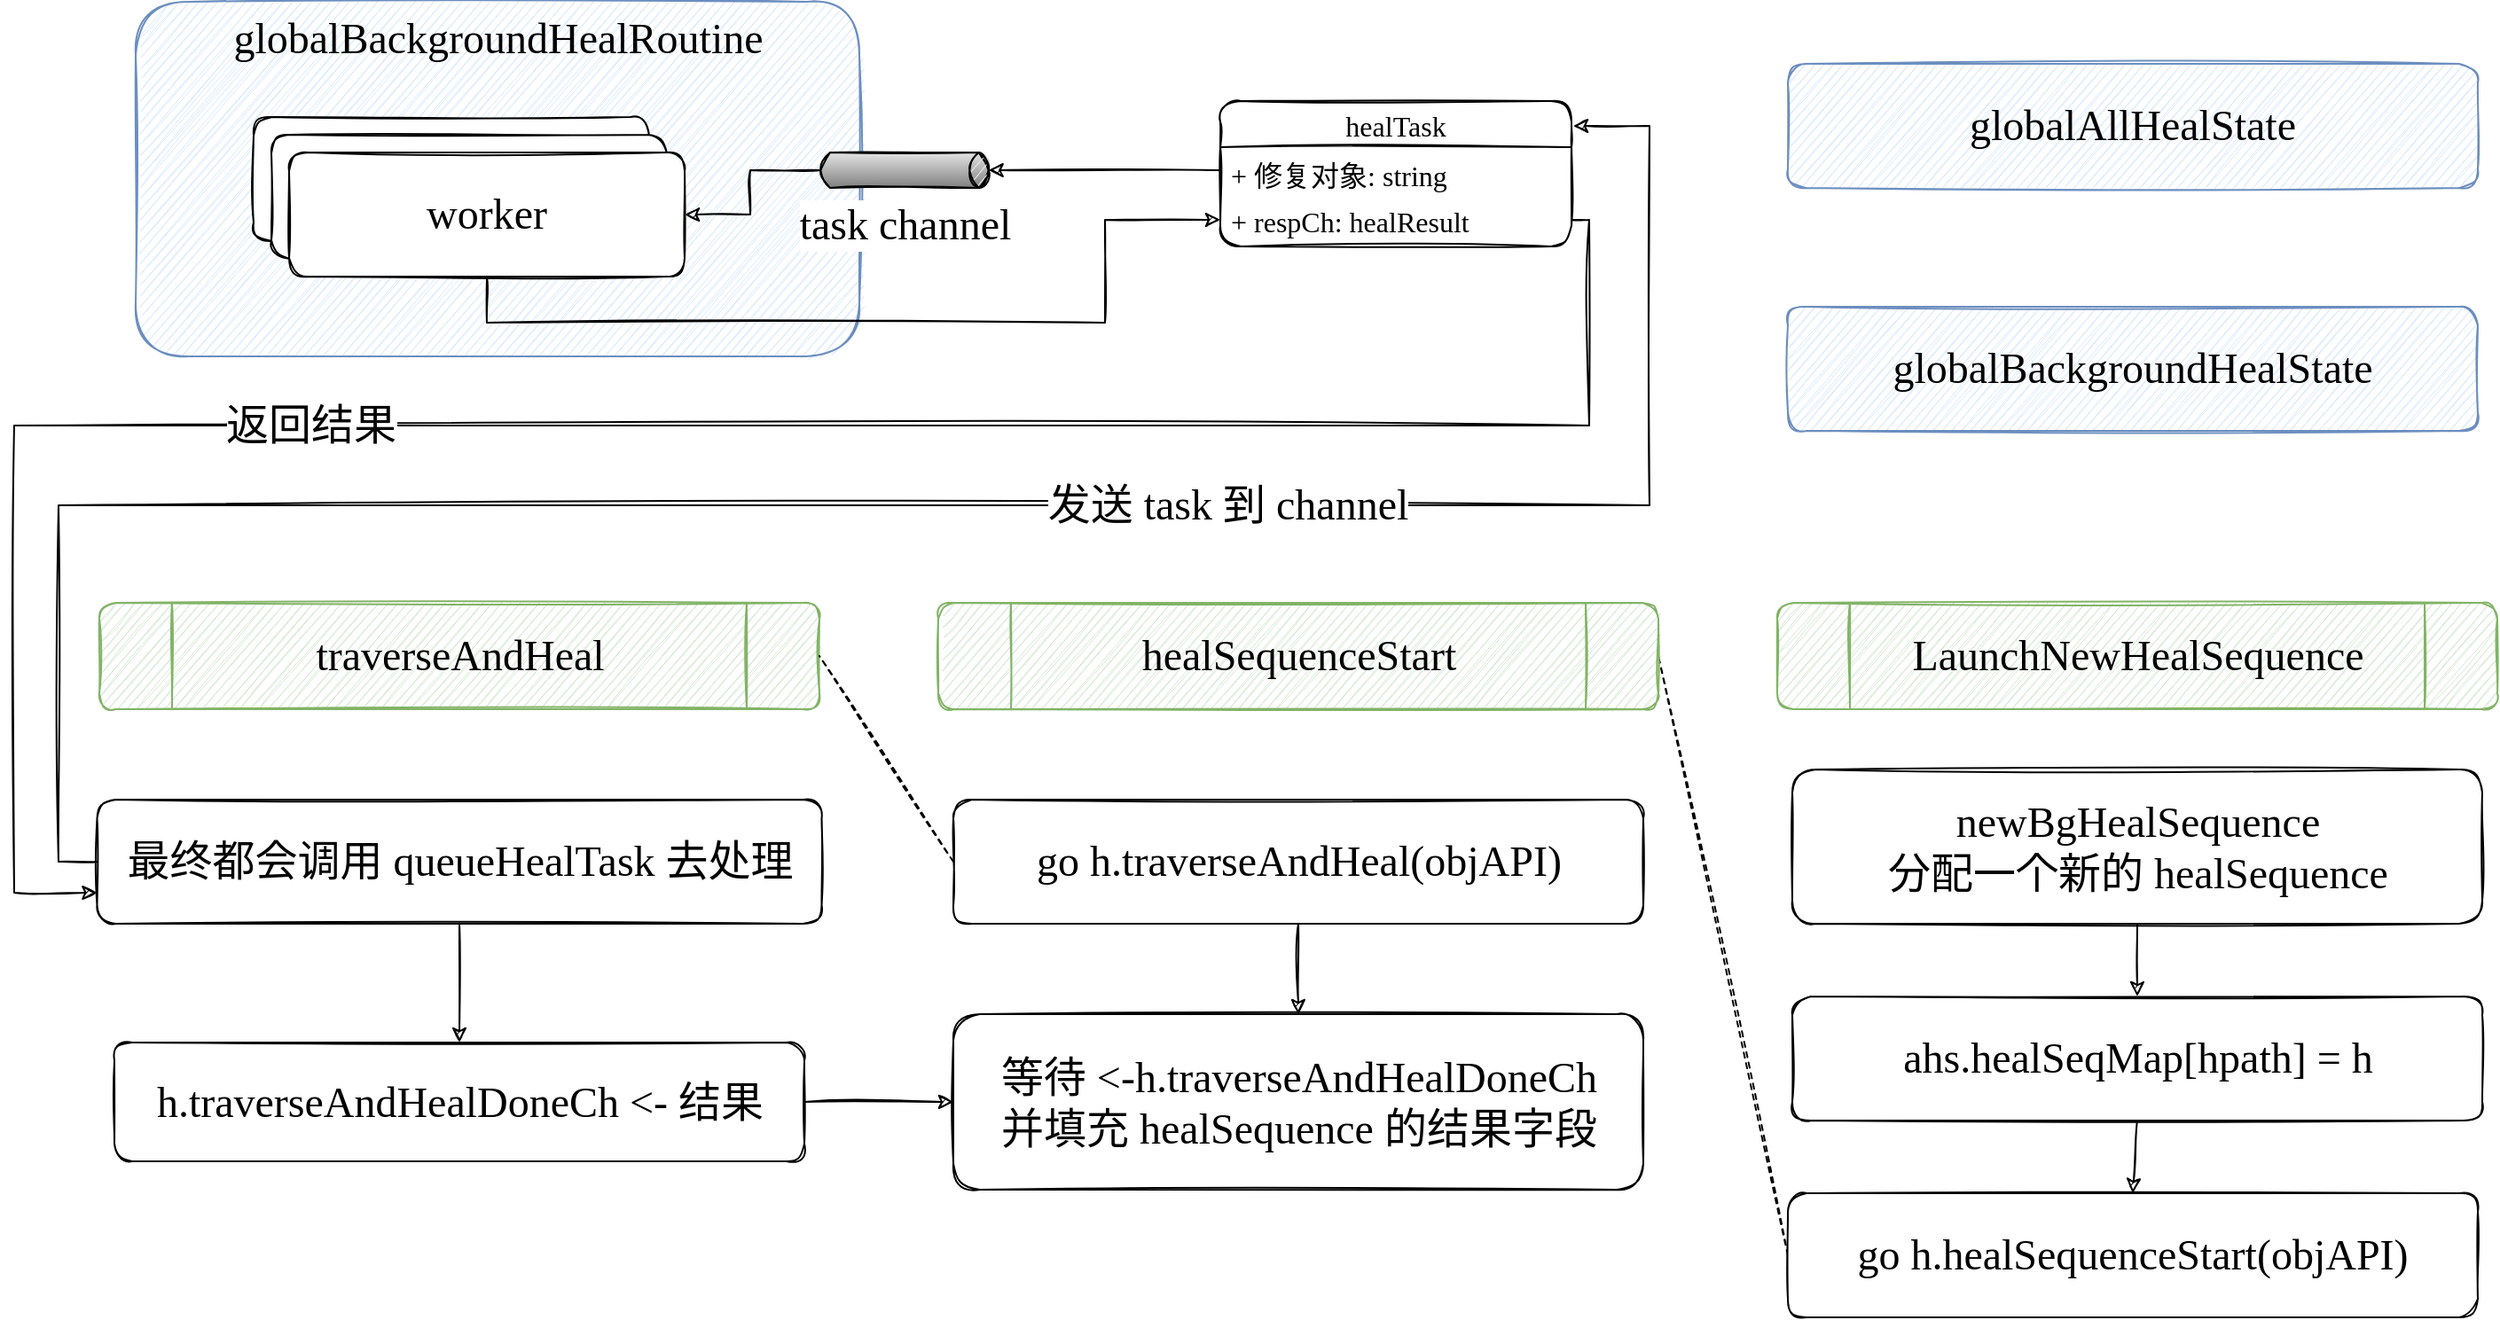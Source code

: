 <mxfile version="17.4.6" type="device"><diagram id="95DtvpNUQ9XSdci2A0Yo" name="heal"><mxGraphModel dx="2222" dy="1162" grid="0" gridSize="10" guides="1" tooltips="1" connect="1" arrows="1" fold="1" page="0" pageScale="1" pageWidth="827" pageHeight="1169" math="0" shadow="0"><root><mxCell id="zE3LVll3SxW0d_uR_gg5-0"/><mxCell id="zE3LVll3SxW0d_uR_gg5-1" parent="zE3LVll3SxW0d_uR_gg5-0"/><mxCell id="3A4jqcBzAMUljHldalQ9-0" value="globalBackgroundHealState" style="rounded=1;whiteSpace=wrap;html=1;shadow=0;glass=0;sketch=1;fontFamily=Comic Sans MS;fontSize=24;fillColor=#dae8fc;strokeColor=#6c8ebf;" parent="zE3LVll3SxW0d_uR_gg5-1" vertex="1"><mxGeometry x="299" y="44" width="389" height="70" as="geometry"/></mxCell><mxCell id="3A4jqcBzAMUljHldalQ9-6" value="globalBackgroundHealRoutine" style="rounded=1;whiteSpace=wrap;html=1;shadow=0;glass=0;sketch=1;fontFamily=Comic Sans MS;fontSize=24;verticalAlign=top;fillColor=#dae8fc;strokeColor=#6c8ebf;" parent="zE3LVll3SxW0d_uR_gg5-1" vertex="1"><mxGeometry x="-632.5" y="-128" width="408" height="200" as="geometry"/></mxCell><mxCell id="wSU9e2cUF9zJCcvyX0Bk-0" value="globalAllHealState" style="rounded=1;whiteSpace=wrap;html=1;shadow=0;glass=0;sketch=1;fontFamily=Comic Sans MS;fontSize=24;fillColor=#dae8fc;strokeColor=#6c8ebf;" vertex="1" parent="zE3LVll3SxW0d_uR_gg5-1"><mxGeometry x="299" y="-93" width="389" height="70" as="geometry"/></mxCell><mxCell id="wSU9e2cUF9zJCcvyX0Bk-2" value="worker" style="rounded=1;whiteSpace=wrap;html=1;shadow=0;glass=0;sketch=1;fontFamily=Comic Sans MS;fontSize=24;" vertex="1" parent="zE3LVll3SxW0d_uR_gg5-1"><mxGeometry x="-566" y="-63" width="223" height="70" as="geometry"/></mxCell><mxCell id="wSU9e2cUF9zJCcvyX0Bk-6" value="worker" style="rounded=1;whiteSpace=wrap;html=1;shadow=0;glass=0;sketch=1;fontFamily=Comic Sans MS;fontSize=24;" vertex="1" parent="zE3LVll3SxW0d_uR_gg5-1"><mxGeometry x="-556" y="-53" width="223" height="70" as="geometry"/></mxCell><mxCell id="wSU9e2cUF9zJCcvyX0Bk-7" value="worker" style="rounded=1;whiteSpace=wrap;html=1;shadow=0;glass=0;sketch=1;fontFamily=Comic Sans MS;fontSize=24;" vertex="1" parent="zE3LVll3SxW0d_uR_gg5-1"><mxGeometry x="-546" y="-43" width="223" height="70" as="geometry"/></mxCell><mxCell id="wSU9e2cUF9zJCcvyX0Bk-8" value="&lt;font face=&quot;Comic Sans MS&quot;&gt;&lt;span style=&quot;font-size: 24px&quot;&gt;task channel&lt;/span&gt;&lt;/font&gt;" style="strokeWidth=1;outlineConnect=0;dashed=0;align=center;html=1;fontSize=8;shape=mxgraph.eip.messageChannel;verticalLabelPosition=bottom;labelBackgroundColor=#ffffff;verticalAlign=top;rounded=1;shadow=0;glass=0;sketch=1;" vertex="1" parent="zE3LVll3SxW0d_uR_gg5-1"><mxGeometry x="-249" y="-43" width="100" height="20" as="geometry"/></mxCell><mxCell id="wSU9e2cUF9zJCcvyX0Bk-10" value="" style="endArrow=none;html=1;rounded=0;sketch=1;fontFamily=Comic Sans MS;fontSize=24;entryX=1;entryY=0.5;entryDx=0;entryDy=0;exitX=0;exitY=0.5;exitDx=0;exitDy=0;endFill=0;dashed=1;" edge="1" parent="zE3LVll3SxW0d_uR_gg5-1" source="wSU9e2cUF9zJCcvyX0Bk-24" target="wSU9e2cUF9zJCcvyX0Bk-25"><mxGeometry width="50" height="50" relative="1" as="geometry"><mxPoint x="-448" y="429" as="sourcePoint"/><mxPoint x="-448" y="154" as="targetPoint"/></mxGeometry></mxCell><mxCell id="wSU9e2cUF9zJCcvyX0Bk-12" value="healTask" style="swimlane;fontStyle=0;childLayout=stackLayout;horizontal=1;startSize=26;fillColor=none;horizontalStack=0;resizeParent=1;resizeParentMax=0;resizeLast=0;collapsible=1;marginBottom=0;rounded=1;shadow=0;glass=0;sketch=1;fontFamily=Comic Sans MS;fontSize=16;" vertex="1" parent="zE3LVll3SxW0d_uR_gg5-1"><mxGeometry x="-21" y="-72" width="198" height="82" as="geometry"/></mxCell><mxCell id="wSU9e2cUF9zJCcvyX0Bk-13" value="+ 修复对象: string " style="text;strokeColor=none;fillColor=none;align=left;verticalAlign=top;spacingLeft=4;spacingRight=4;overflow=hidden;rotatable=0;points=[[0,0.5],[1,0.5]];portConstraint=eastwest;rounded=1;shadow=0;glass=0;sketch=1;fontFamily=Comic Sans MS;fontSize=16;" vertex="1" parent="wSU9e2cUF9zJCcvyX0Bk-12"><mxGeometry y="26" width="198" height="26" as="geometry"/></mxCell><mxCell id="wSU9e2cUF9zJCcvyX0Bk-14" value="+ respCh: healResult" style="text;strokeColor=none;fillColor=none;align=left;verticalAlign=top;spacingLeft=4;spacingRight=4;overflow=hidden;rotatable=0;points=[[0,0.5],[1,0.5]];portConstraint=eastwest;rounded=1;shadow=0;glass=0;sketch=1;fontFamily=Comic Sans MS;fontSize=16;" vertex="1" parent="wSU9e2cUF9zJCcvyX0Bk-12"><mxGeometry y="52" width="198" height="30" as="geometry"/></mxCell><mxCell id="wSU9e2cUF9zJCcvyX0Bk-16" value="" style="endArrow=classic;html=1;rounded=0;sketch=1;fontFamily=Comic Sans MS;fontSize=24;entryX=1;entryY=0.5;entryDx=-2.7;entryDy=0;edgeStyle=orthogonalEdgeStyle;exitX=0;exitY=0.5;exitDx=0;exitDy=0;entryPerimeter=0;" edge="1" parent="zE3LVll3SxW0d_uR_gg5-1" source="wSU9e2cUF9zJCcvyX0Bk-13" target="wSU9e2cUF9zJCcvyX0Bk-8"><mxGeometry width="50" height="50" relative="1" as="geometry"><mxPoint x="80.25" y="283" as="sourcePoint"/><mxPoint x="231" y="222" as="targetPoint"/></mxGeometry></mxCell><mxCell id="wSU9e2cUF9zJCcvyX0Bk-18" value="" style="endArrow=classic;html=1;rounded=0;sketch=1;fontFamily=Comic Sans MS;fontSize=24;entryX=1;entryY=0.5;entryDx=0;entryDy=0;edgeStyle=orthogonalEdgeStyle;exitX=0;exitY=0.5;exitDx=2.7;exitDy=0;exitPerimeter=0;" edge="1" parent="zE3LVll3SxW0d_uR_gg5-1" source="wSU9e2cUF9zJCcvyX0Bk-8" target="wSU9e2cUF9zJCcvyX0Bk-7"><mxGeometry width="50" height="50" relative="1" as="geometry"><mxPoint x="-11" y="-23" as="sourcePoint"/><mxPoint x="-141.7" y="-23" as="targetPoint"/></mxGeometry></mxCell><mxCell id="wSU9e2cUF9zJCcvyX0Bk-19" value="" style="endArrow=classic;html=1;rounded=0;sketch=1;fontFamily=Comic Sans MS;fontSize=24;entryX=0;entryY=0.5;entryDx=0;entryDy=0;edgeStyle=orthogonalEdgeStyle;exitX=0.5;exitY=1;exitDx=0;exitDy=0;" edge="1" parent="zE3LVll3SxW0d_uR_gg5-1" source="wSU9e2cUF9zJCcvyX0Bk-7" target="wSU9e2cUF9zJCcvyX0Bk-14"><mxGeometry width="50" height="50" relative="1" as="geometry"><mxPoint x="-1" y="-13" as="sourcePoint"/><mxPoint x="-131.7" y="-13" as="targetPoint"/><Array as="points"><mxPoint x="-434" y="53"/><mxPoint x="-86" y="53"/><mxPoint x="-86" y="-5"/></Array></mxGeometry></mxCell><mxCell id="wSU9e2cUF9zJCcvyX0Bk-21" value="newBgHealSequence&lt;br&gt;分配一个新的&amp;nbsp;healSequence" style="rounded=1;whiteSpace=wrap;html=1;shadow=0;glass=0;sketch=1;fontFamily=Comic Sans MS;fontSize=24;" vertex="1" parent="zE3LVll3SxW0d_uR_gg5-1"><mxGeometry x="301.5" y="305" width="389" height="87" as="geometry"/></mxCell><mxCell id="wSU9e2cUF9zJCcvyX0Bk-22" value="&lt;span style=&quot;font-size: 24px&quot;&gt;LaunchNewHealSequence&lt;/span&gt;" style="shape=process;whiteSpace=wrap;html=1;backgroundOutline=1;rounded=1;shadow=0;glass=0;sketch=1;fontFamily=Comic Sans MS;fontSize=16;fillColor=#d5e8d4;strokeColor=#82b366;" vertex="1" parent="zE3LVll3SxW0d_uR_gg5-1"><mxGeometry x="293" y="211" width="406" height="60" as="geometry"/></mxCell><mxCell id="wSU9e2cUF9zJCcvyX0Bk-23" value="ahs.healSeqMap[hpath] = h" style="rounded=1;whiteSpace=wrap;html=1;shadow=0;glass=0;sketch=1;fontFamily=Comic Sans MS;fontSize=24;" vertex="1" parent="zE3LVll3SxW0d_uR_gg5-1"><mxGeometry x="301.5" y="433" width="389" height="70" as="geometry"/></mxCell><mxCell id="wSU9e2cUF9zJCcvyX0Bk-24" value="go h.healSequenceStart(objAPI)" style="rounded=1;whiteSpace=wrap;html=1;shadow=0;glass=0;sketch=1;fontFamily=Comic Sans MS;fontSize=24;" vertex="1" parent="zE3LVll3SxW0d_uR_gg5-1"><mxGeometry x="299" y="544" width="389" height="70" as="geometry"/></mxCell><mxCell id="wSU9e2cUF9zJCcvyX0Bk-25" value="healSequenceStart" style="shape=process;whiteSpace=wrap;html=1;backgroundOutline=1;rounded=1;shadow=0;glass=0;sketch=1;fontFamily=Comic Sans MS;fontSize=24;fillColor=#d5e8d4;strokeColor=#82b366;" vertex="1" parent="zE3LVll3SxW0d_uR_gg5-1"><mxGeometry x="-180" y="211" width="406" height="60" as="geometry"/></mxCell><mxCell id="wSU9e2cUF9zJCcvyX0Bk-26" value="go h.traverseAndHeal(objAPI)" style="rounded=1;whiteSpace=wrap;html=1;shadow=0;glass=0;sketch=1;fontFamily=Comic Sans MS;fontSize=24;" vertex="1" parent="zE3LVll3SxW0d_uR_gg5-1"><mxGeometry x="-171.5" y="322" width="389" height="70" as="geometry"/></mxCell><mxCell id="wSU9e2cUF9zJCcvyX0Bk-27" value="等待&amp;nbsp;&amp;lt;-h.traverseAndHealDoneCh&lt;br&gt;并填充&amp;nbsp;healSequence 的结果字段" style="rounded=1;whiteSpace=wrap;html=1;shadow=0;glass=0;sketch=1;fontFamily=Comic Sans MS;fontSize=24;" vertex="1" parent="zE3LVll3SxW0d_uR_gg5-1"><mxGeometry x="-171.5" y="443" width="389" height="99" as="geometry"/></mxCell><mxCell id="wSU9e2cUF9zJCcvyX0Bk-29" value="traverseAndHeal" style="shape=process;whiteSpace=wrap;html=1;backgroundOutline=1;rounded=1;shadow=0;glass=0;sketch=1;fontFamily=Comic Sans MS;fontSize=24;fillColor=#d5e8d4;strokeColor=#82b366;" vertex="1" parent="zE3LVll3SxW0d_uR_gg5-1"><mxGeometry x="-653" y="211" width="406" height="60" as="geometry"/></mxCell><mxCell id="wSU9e2cUF9zJCcvyX0Bk-30" value="" style="endArrow=none;html=1;rounded=0;sketch=1;fontFamily=Comic Sans MS;fontSize=24;entryX=1;entryY=0.5;entryDx=0;entryDy=0;exitX=0;exitY=0.5;exitDx=0;exitDy=0;endFill=0;dashed=1;" edge="1" parent="zE3LVll3SxW0d_uR_gg5-1" source="wSU9e2cUF9zJCcvyX0Bk-26" target="wSU9e2cUF9zJCcvyX0Bk-29"><mxGeometry width="50" height="50" relative="1" as="geometry"><mxPoint x="309" y="589" as="sourcePoint"/><mxPoint x="236" y="251" as="targetPoint"/></mxGeometry></mxCell><mxCell id="wSU9e2cUF9zJCcvyX0Bk-31" value="最终都会调用 queueHealTask 去处理" style="rounded=1;whiteSpace=wrap;html=1;shadow=0;glass=0;sketch=1;fontFamily=Comic Sans MS;fontSize=24;" vertex="1" parent="zE3LVll3SxW0d_uR_gg5-1"><mxGeometry x="-654.25" y="322" width="408.5" height="70" as="geometry"/></mxCell><mxCell id="wSU9e2cUF9zJCcvyX0Bk-32" value="h.traverseAndHealDoneCh &amp;lt;- 结果&lt;br&gt;" style="rounded=1;whiteSpace=wrap;html=1;shadow=0;glass=0;sketch=1;fontFamily=Comic Sans MS;fontSize=24;" vertex="1" parent="zE3LVll3SxW0d_uR_gg5-1"><mxGeometry x="-644.5" y="459" width="389" height="67" as="geometry"/></mxCell><mxCell id="wSU9e2cUF9zJCcvyX0Bk-33" value="" style="endArrow=classic;html=1;rounded=0;sketch=1;fontFamily=Comic Sans MS;fontSize=24;entryX=0;entryY=0.5;entryDx=0;entryDy=0;exitX=1;exitY=0.5;exitDx=0;exitDy=0;" edge="1" parent="zE3LVll3SxW0d_uR_gg5-1" source="wSU9e2cUF9zJCcvyX0Bk-32" target="wSU9e2cUF9zJCcvyX0Bk-27"><mxGeometry width="50" height="50" relative="1" as="geometry"><mxPoint x="-11" y="37" as="sourcePoint"/><mxPoint x="-141.7" y="37" as="targetPoint"/></mxGeometry></mxCell><mxCell id="wSU9e2cUF9zJCcvyX0Bk-34" value="" style="endArrow=classic;html=1;rounded=0;sketch=1;fontFamily=Comic Sans MS;fontSize=24;exitX=0.5;exitY=1;exitDx=0;exitDy=0;" edge="1" parent="zE3LVll3SxW0d_uR_gg5-1" source="wSU9e2cUF9zJCcvyX0Bk-21" target="wSU9e2cUF9zJCcvyX0Bk-23"><mxGeometry width="50" height="50" relative="1" as="geometry"><mxPoint x="-245.5" y="502.5" as="sourcePoint"/><mxPoint x="-161.5" y="502.5" as="targetPoint"/></mxGeometry></mxCell><mxCell id="wSU9e2cUF9zJCcvyX0Bk-35" value="" style="endArrow=classic;html=1;rounded=0;sketch=1;fontFamily=Comic Sans MS;fontSize=24;entryX=0.5;entryY=0;entryDx=0;entryDy=0;exitX=0.5;exitY=1;exitDx=0;exitDy=0;" edge="1" parent="zE3LVll3SxW0d_uR_gg5-1" source="wSU9e2cUF9zJCcvyX0Bk-23" target="wSU9e2cUF9zJCcvyX0Bk-24"><mxGeometry width="50" height="50" relative="1" as="geometry"><mxPoint x="-235.5" y="512.5" as="sourcePoint"/><mxPoint x="-151.5" y="512.5" as="targetPoint"/></mxGeometry></mxCell><mxCell id="wSU9e2cUF9zJCcvyX0Bk-36" value="" style="endArrow=classic;html=1;rounded=0;sketch=1;fontFamily=Comic Sans MS;fontSize=24;entryX=0.5;entryY=0;entryDx=0;entryDy=0;exitX=0.5;exitY=1;exitDx=0;exitDy=0;" edge="1" parent="zE3LVll3SxW0d_uR_gg5-1" source="wSU9e2cUF9zJCcvyX0Bk-26" target="wSU9e2cUF9zJCcvyX0Bk-27"><mxGeometry width="50" height="50" relative="1" as="geometry"><mxPoint x="-225.5" y="522.5" as="sourcePoint"/><mxPoint x="-141.5" y="522.5" as="targetPoint"/></mxGeometry></mxCell><mxCell id="wSU9e2cUF9zJCcvyX0Bk-37" value="" style="endArrow=classic;html=1;rounded=0;sketch=1;fontFamily=Comic Sans MS;fontSize=24;exitX=0.5;exitY=1;exitDx=0;exitDy=0;" edge="1" parent="zE3LVll3SxW0d_uR_gg5-1" source="wSU9e2cUF9zJCcvyX0Bk-31" target="wSU9e2cUF9zJCcvyX0Bk-32"><mxGeometry width="50" height="50" relative="1" as="geometry"><mxPoint x="-215.5" y="532.5" as="sourcePoint"/><mxPoint x="-131.5" y="532.5" as="targetPoint"/></mxGeometry></mxCell><mxCell id="wSU9e2cUF9zJCcvyX0Bk-38" value="" style="endArrow=classic;html=1;rounded=0;sketch=1;fontFamily=Comic Sans MS;fontSize=24;entryX=1.005;entryY=0.171;entryDx=0;entryDy=0;exitX=0;exitY=0.5;exitDx=0;exitDy=0;endFill=1;entryPerimeter=0;edgeStyle=orthogonalEdgeStyle;" edge="1" parent="zE3LVll3SxW0d_uR_gg5-1" source="wSU9e2cUF9zJCcvyX0Bk-31" target="wSU9e2cUF9zJCcvyX0Bk-12"><mxGeometry width="50" height="50" relative="1" as="geometry"><mxPoint x="-161.5" y="367" as="sourcePoint"/><mxPoint x="-237" y="251" as="targetPoint"/><Array as="points"><mxPoint x="-676" y="357"/><mxPoint x="-676" y="156"/><mxPoint x="221" y="156"/><mxPoint x="221" y="-58"/></Array></mxGeometry></mxCell><mxCell id="wSU9e2cUF9zJCcvyX0Bk-39" value="发送 task 到 channel" style="edgeLabel;html=1;align=center;verticalAlign=middle;resizable=0;points=[];fontSize=24;fontFamily=Comic Sans MS;" vertex="1" connectable="0" parent="wSU9e2cUF9zJCcvyX0Bk-38"><mxGeometry x="0.28" relative="1" as="geometry"><mxPoint as="offset"/></mxGeometry></mxCell><mxCell id="wSU9e2cUF9zJCcvyX0Bk-40" value="" style="endArrow=classic;html=1;rounded=0;sketch=1;fontFamily=Comic Sans MS;fontSize=24;entryX=0;entryY=0.75;entryDx=0;entryDy=0;endFill=1;edgeStyle=orthogonalEdgeStyle;" edge="1" parent="zE3LVll3SxW0d_uR_gg5-1" target="wSU9e2cUF9zJCcvyX0Bk-31"><mxGeometry width="50" height="50" relative="1" as="geometry"><mxPoint x="177" y="-5" as="sourcePoint"/><mxPoint x="187.99" y="12.022" as="targetPoint"/><Array as="points"><mxPoint x="187" y="-5"/><mxPoint x="187" y="111"/><mxPoint x="-701" y="111"/><mxPoint x="-701" y="375"/></Array></mxGeometry></mxCell><mxCell id="wSU9e2cUF9zJCcvyX0Bk-41" value="返回结果" style="edgeLabel;html=1;align=center;verticalAlign=middle;resizable=0;points=[];fontSize=24;fontFamily=Comic Sans MS;" vertex="1" connectable="0" parent="wSU9e2cUF9zJCcvyX0Bk-40"><mxGeometry x="0.28" relative="1" as="geometry"><mxPoint as="offset"/></mxGeometry></mxCell></root></mxGraphModel></diagram></mxfile>